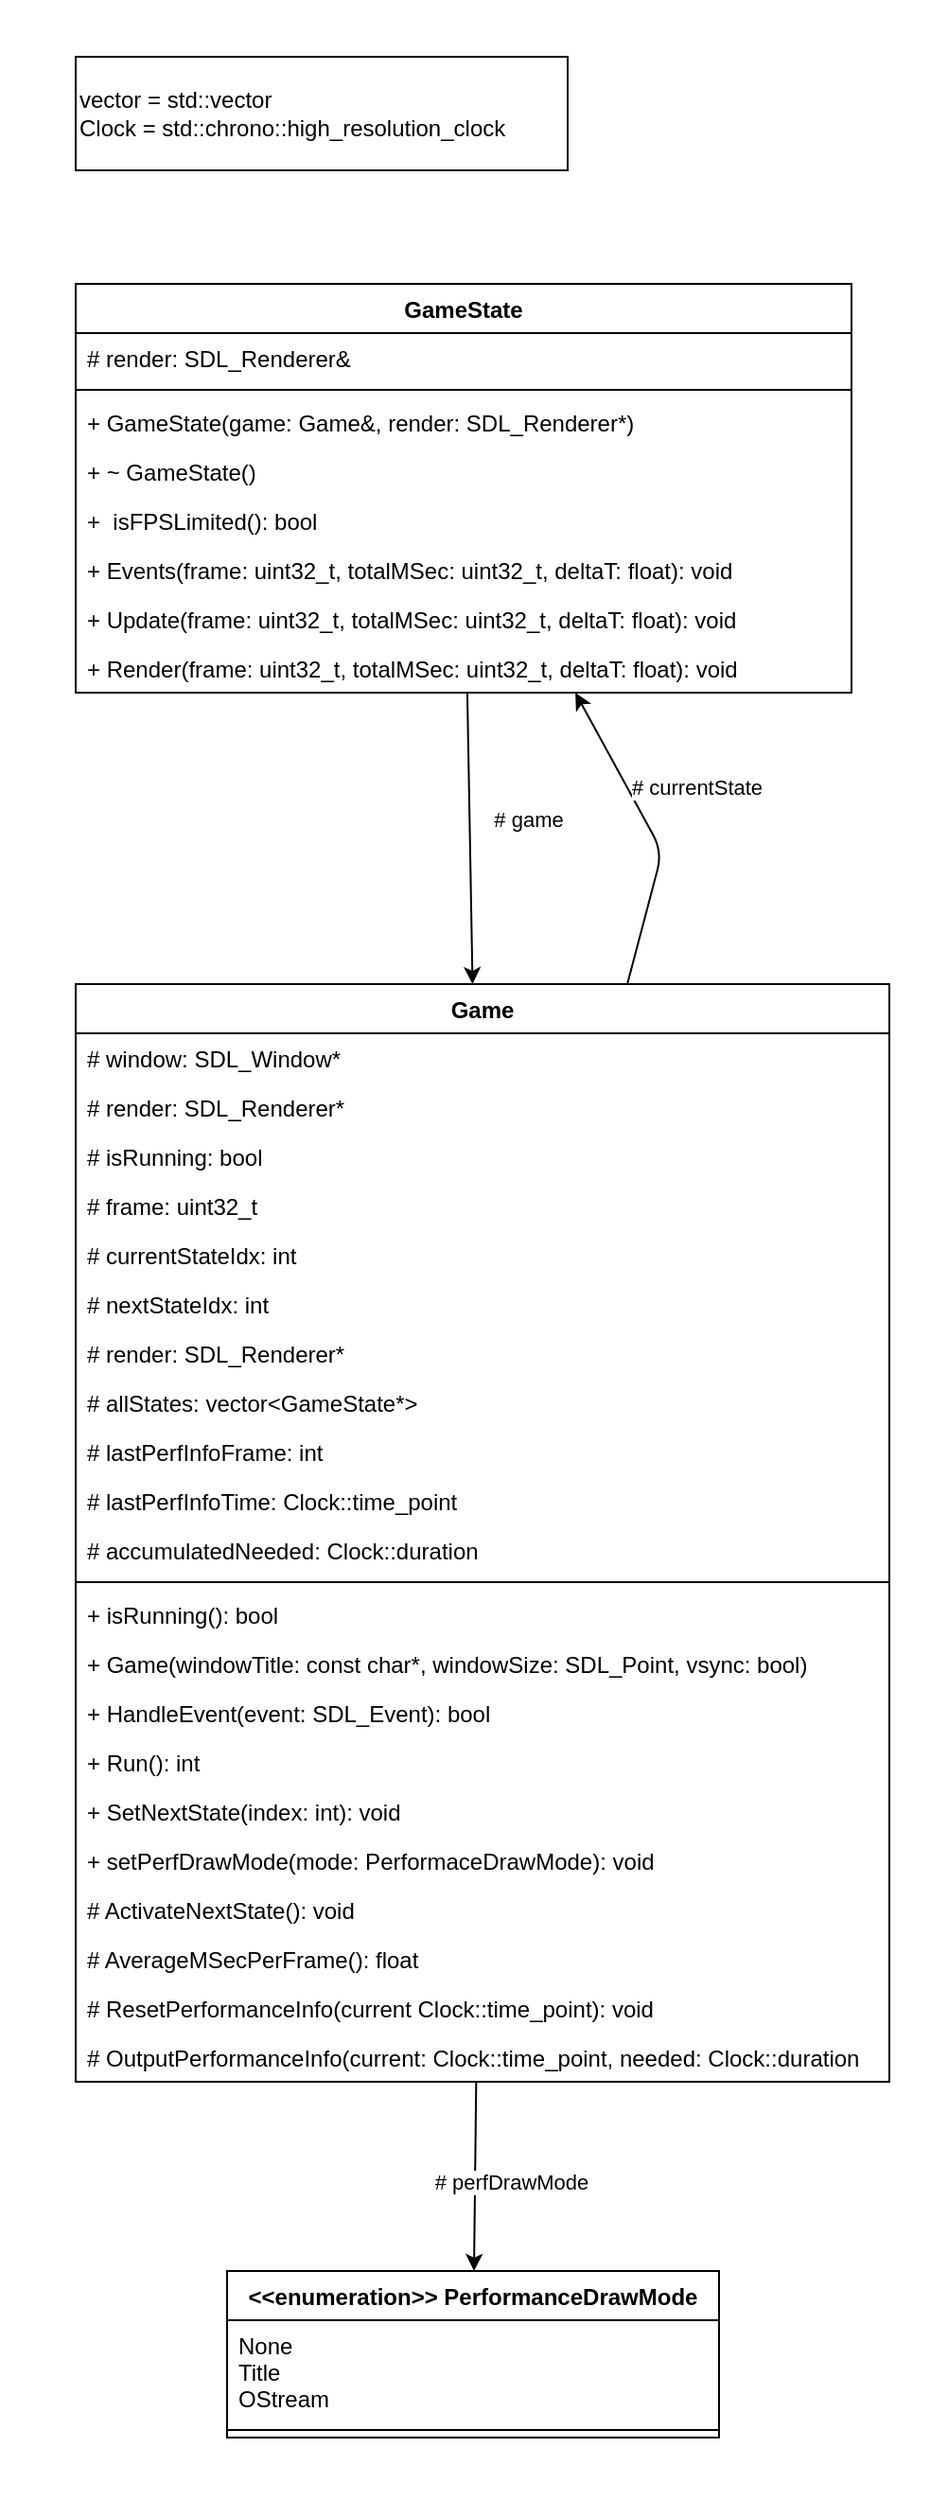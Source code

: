 <mxfile>
    <diagram id="UBITVOTv7EuB15pHwEIP" name="Page-1">
        <mxGraphModel dx="609" dy="1007" grid="1" gridSize="10" guides="1" tooltips="1" connect="1" arrows="1" fold="1" page="1" pageScale="1" pageWidth="3300" pageHeight="4681" math="0" shadow="0">
            <root>
                <mxCell id="0"/>
                <mxCell id="1" parent="0"/>
                <mxCell id="52" value="" style="rounded=0;whiteSpace=wrap;html=1;labelBackgroundColor=#FFFFFF;fillColor=default;gradientColor=none;strokeColor=none;" vertex="1" parent="1">
                    <mxGeometry x="140" y="250" width="500" height="1320" as="geometry"/>
                </mxCell>
                <mxCell id="24" value="# currentState" style="edgeStyle=none;html=1;" parent="1" source="2" target="6" edge="1">
                    <mxGeometry x="0.116" y="-32" relative="1" as="geometry">
                        <Array as="points">
                            <mxPoint x="490" y="700"/>
                        </Array>
                        <mxPoint as="offset"/>
                    </mxGeometry>
                </mxCell>
                <mxCell id="2" value="Game" style="swimlane;fontStyle=1;align=center;verticalAlign=top;childLayout=stackLayout;horizontal=1;startSize=26;horizontalStack=0;resizeParent=1;resizeParentMax=0;resizeLast=0;collapsible=1;marginBottom=0;" parent="1" vertex="1">
                    <mxGeometry x="180" y="770" width="430" height="580" as="geometry"/>
                </mxCell>
                <mxCell id="3" value="# window: SDL_Window*" style="text;strokeColor=none;fillColor=none;align=left;verticalAlign=top;spacingLeft=4;spacingRight=4;overflow=hidden;rotatable=0;points=[[0,0.5],[1,0.5]];portConstraint=eastwest;" parent="2" vertex="1">
                    <mxGeometry y="26" width="430" height="26" as="geometry"/>
                </mxCell>
                <mxCell id="18" value="# render: SDL_Renderer*" style="text;strokeColor=none;fillColor=none;align=left;verticalAlign=top;spacingLeft=4;spacingRight=4;overflow=hidden;rotatable=0;points=[[0,0.5],[1,0.5]];portConstraint=eastwest;" parent="2" vertex="1">
                    <mxGeometry y="52" width="430" height="26" as="geometry"/>
                </mxCell>
                <mxCell id="19" value="# isRunning: bool" style="text;strokeColor=none;fillColor=none;align=left;verticalAlign=top;spacingLeft=4;spacingRight=4;overflow=hidden;rotatable=0;points=[[0,0.5],[1,0.5]];portConstraint=eastwest;" parent="2" vertex="1">
                    <mxGeometry y="78" width="430" height="26" as="geometry"/>
                </mxCell>
                <mxCell id="20" value="# frame: uint32_t" style="text;strokeColor=none;fillColor=none;align=left;verticalAlign=top;spacingLeft=4;spacingRight=4;overflow=hidden;rotatable=0;points=[[0,0.5],[1,0.5]];portConstraint=eastwest;" parent="2" vertex="1">
                    <mxGeometry y="104" width="430" height="26" as="geometry"/>
                </mxCell>
                <mxCell id="21" value="# currentStateIdx: int" style="text;strokeColor=none;fillColor=none;align=left;verticalAlign=top;spacingLeft=4;spacingRight=4;overflow=hidden;rotatable=0;points=[[0,0.5],[1,0.5]];portConstraint=eastwest;" parent="2" vertex="1">
                    <mxGeometry y="130" width="430" height="26" as="geometry"/>
                </mxCell>
                <mxCell id="22" value="# nextStateIdx: int" style="text;strokeColor=none;fillColor=none;align=left;verticalAlign=top;spacingLeft=4;spacingRight=4;overflow=hidden;rotatable=0;points=[[0,0.5],[1,0.5]];portConstraint=eastwest;" parent="2" vertex="1">
                    <mxGeometry y="156" width="430" height="26" as="geometry"/>
                </mxCell>
                <mxCell id="23" value="# render: SDL_Renderer*" style="text;strokeColor=none;fillColor=none;align=left;verticalAlign=top;spacingLeft=4;spacingRight=4;overflow=hidden;rotatable=0;points=[[0,0.5],[1,0.5]];portConstraint=eastwest;" parent="2" vertex="1">
                    <mxGeometry y="182" width="430" height="26" as="geometry"/>
                </mxCell>
                <mxCell id="30" value="# allStates: vector&lt;GameState*&gt;" style="text;strokeColor=none;fillColor=none;align=left;verticalAlign=top;spacingLeft=4;spacingRight=4;overflow=hidden;rotatable=0;points=[[0,0.5],[1,0.5]];portConstraint=eastwest;" parent="2" vertex="1">
                    <mxGeometry y="208" width="430" height="26" as="geometry"/>
                </mxCell>
                <mxCell id="43" value="# lastPerfInfoFrame: int" style="text;strokeColor=none;fillColor=none;align=left;verticalAlign=top;spacingLeft=4;spacingRight=4;overflow=hidden;rotatable=0;points=[[0,0.5],[1,0.5]];portConstraint=eastwest;" parent="2" vertex="1">
                    <mxGeometry y="234" width="430" height="26" as="geometry"/>
                </mxCell>
                <mxCell id="44" value="# lastPerfInfoTime: Clock::time_point" style="text;strokeColor=none;fillColor=none;align=left;verticalAlign=top;spacingLeft=4;spacingRight=4;overflow=hidden;rotatable=0;points=[[0,0.5],[1,0.5]];portConstraint=eastwest;" parent="2" vertex="1">
                    <mxGeometry y="260" width="430" height="26" as="geometry"/>
                </mxCell>
                <mxCell id="45" value="# accumulatedNeeded: Clock::duration" style="text;strokeColor=none;fillColor=none;align=left;verticalAlign=top;spacingLeft=4;spacingRight=4;overflow=hidden;rotatable=0;points=[[0,0.5],[1,0.5]];portConstraint=eastwest;" parent="2" vertex="1">
                    <mxGeometry y="286" width="430" height="26" as="geometry"/>
                </mxCell>
                <mxCell id="4" value="" style="line;strokeWidth=1;fillColor=none;align=left;verticalAlign=middle;spacingTop=-1;spacingLeft=3;spacingRight=3;rotatable=0;labelPosition=right;points=[];portConstraint=eastwest;" parent="2" vertex="1">
                    <mxGeometry y="312" width="430" height="8" as="geometry"/>
                </mxCell>
                <mxCell id="5" value="+ isRunning(): bool" style="text;strokeColor=none;fillColor=none;align=left;verticalAlign=top;spacingLeft=4;spacingRight=4;overflow=hidden;rotatable=0;points=[[0,0.5],[1,0.5]];portConstraint=eastwest;" parent="2" vertex="1">
                    <mxGeometry y="320" width="430" height="26" as="geometry"/>
                </mxCell>
                <mxCell id="36" value="+ Game(windowTitle: const char*, windowSize: SDL_Point, vsync: bool)" style="text;strokeColor=none;fillColor=none;align=left;verticalAlign=top;spacingLeft=4;spacingRight=4;overflow=hidden;rotatable=0;points=[[0,0.5],[1,0.5]];portConstraint=eastwest;" parent="2" vertex="1">
                    <mxGeometry y="346" width="430" height="26" as="geometry"/>
                </mxCell>
                <mxCell id="32" value="+ HandleEvent(event: SDL_Event): bool" style="text;strokeColor=none;fillColor=none;align=left;verticalAlign=top;spacingLeft=4;spacingRight=4;overflow=hidden;rotatable=0;points=[[0,0.5],[1,0.5]];portConstraint=eastwest;" parent="2" vertex="1">
                    <mxGeometry y="372" width="430" height="26" as="geometry"/>
                </mxCell>
                <mxCell id="33" value="+ Run(): int" style="text;strokeColor=none;fillColor=none;align=left;verticalAlign=top;spacingLeft=4;spacingRight=4;overflow=hidden;rotatable=0;points=[[0,0.5],[1,0.5]];portConstraint=eastwest;" parent="2" vertex="1">
                    <mxGeometry y="398" width="430" height="26" as="geometry"/>
                </mxCell>
                <mxCell id="34" value="+ SetNextState(index: int): void" style="text;strokeColor=none;fillColor=none;align=left;verticalAlign=top;spacingLeft=4;spacingRight=4;overflow=hidden;rotatable=0;points=[[0,0.5],[1,0.5]];portConstraint=eastwest;" parent="2" vertex="1">
                    <mxGeometry y="424" width="430" height="26" as="geometry"/>
                </mxCell>
                <mxCell id="42" value="+ setPerfDrawMode(mode: PerformaceDrawMode): void" style="text;strokeColor=none;fillColor=none;align=left;verticalAlign=top;spacingLeft=4;spacingRight=4;overflow=hidden;rotatable=0;points=[[0,0.5],[1,0.5]];portConstraint=eastwest;" parent="2" vertex="1">
                    <mxGeometry y="450" width="430" height="26" as="geometry"/>
                </mxCell>
                <mxCell id="35" value="# ActivateNextState(): void" style="text;strokeColor=none;fillColor=none;align=left;verticalAlign=top;spacingLeft=4;spacingRight=4;overflow=hidden;rotatable=0;points=[[0,0.5],[1,0.5]];portConstraint=eastwest;" parent="2" vertex="1">
                    <mxGeometry y="476" width="430" height="26" as="geometry"/>
                </mxCell>
                <mxCell id="46" value="# AverageMSecPerFrame(): float" style="text;strokeColor=none;fillColor=none;align=left;verticalAlign=top;spacingLeft=4;spacingRight=4;overflow=hidden;rotatable=0;points=[[0,0.5],[1,0.5]];portConstraint=eastwest;" parent="2" vertex="1">
                    <mxGeometry y="502" width="430" height="26" as="geometry"/>
                </mxCell>
                <mxCell id="50" value="# ResetPerformanceInfo(current Clock::time_point): void" style="text;strokeColor=none;fillColor=none;align=left;verticalAlign=top;spacingLeft=4;spacingRight=4;overflow=hidden;rotatable=0;points=[[0,0.5],[1,0.5]];portConstraint=eastwest;" parent="2" vertex="1">
                    <mxGeometry y="528" width="430" height="26" as="geometry"/>
                </mxCell>
                <mxCell id="47" value="# OutputPerformanceInfo(current: Clock::time_point, needed: Clock::duration" style="text;strokeColor=none;fillColor=none;align=left;verticalAlign=top;spacingLeft=4;spacingRight=4;overflow=hidden;rotatable=0;points=[[0,0.5],[1,0.5]];portConstraint=eastwest;" parent="2" vertex="1">
                    <mxGeometry y="554" width="430" height="26" as="geometry"/>
                </mxCell>
                <mxCell id="11" style="edgeStyle=none;html=1;" parent="1" source="6" target="2" edge="1">
                    <mxGeometry relative="1" as="geometry"/>
                </mxCell>
                <mxCell id="12" value="# game" style="edgeLabel;html=1;align=center;verticalAlign=middle;resizable=0;points=[];" parent="11" vertex="1" connectable="0">
                    <mxGeometry x="-0.127" y="3" relative="1" as="geometry">
                        <mxPoint x="28" as="offset"/>
                    </mxGeometry>
                </mxCell>
                <mxCell id="6" value="GameState" style="swimlane;fontStyle=1;align=center;verticalAlign=top;childLayout=stackLayout;horizontal=1;startSize=26;horizontalStack=0;resizeParent=1;resizeParentMax=0;resizeLast=0;collapsible=1;marginBottom=0;gradientColor=none;" parent="1" vertex="1">
                    <mxGeometry x="180" y="400" width="410" height="216" as="geometry"/>
                </mxCell>
                <mxCell id="10" value="# render: SDL_Renderer&amp;" style="text;strokeColor=none;fillColor=none;align=left;verticalAlign=top;spacingLeft=4;spacingRight=4;overflow=hidden;rotatable=0;points=[[0,0.5],[1,0.5]];portConstraint=eastwest;" parent="6" vertex="1">
                    <mxGeometry y="26" width="410" height="26" as="geometry"/>
                </mxCell>
                <mxCell id="8" value="" style="line;strokeWidth=1;fillColor=none;align=left;verticalAlign=middle;spacingTop=-1;spacingLeft=3;spacingRight=3;rotatable=0;labelPosition=right;points=[];portConstraint=eastwest;" parent="6" vertex="1">
                    <mxGeometry y="52" width="410" height="8" as="geometry"/>
                </mxCell>
                <mxCell id="9" value="+ GameState(game: Game&amp;, render: SDL_Renderer*)" style="text;strokeColor=none;fillColor=none;align=left;verticalAlign=top;spacingLeft=4;spacingRight=4;overflow=hidden;rotatable=0;points=[[0,0.5],[1,0.5]];portConstraint=eastwest;" parent="6" vertex="1">
                    <mxGeometry y="60" width="410" height="26" as="geometry"/>
                </mxCell>
                <mxCell id="13" value="+ ~ GameState()" style="text;strokeColor=none;fillColor=none;align=left;verticalAlign=top;spacingLeft=4;spacingRight=4;overflow=hidden;rotatable=0;points=[[0,0.5],[1,0.5]];portConstraint=eastwest;" parent="6" vertex="1">
                    <mxGeometry y="86" width="410" height="26" as="geometry"/>
                </mxCell>
                <mxCell id="14" value="+  isFPSLimited(): bool" style="text;strokeColor=none;fillColor=none;align=left;verticalAlign=top;spacingLeft=4;spacingRight=4;overflow=hidden;rotatable=0;points=[[0,0.5],[1,0.5]];portConstraint=eastwest;" parent="6" vertex="1">
                    <mxGeometry y="112" width="410" height="26" as="geometry"/>
                </mxCell>
                <mxCell id="15" value="+ Events(frame: uint32_t, totalMSec: uint32_t, deltaT: float): void" style="text;strokeColor=none;fillColor=none;align=left;verticalAlign=top;spacingLeft=4;spacingRight=4;overflow=hidden;rotatable=0;points=[[0,0.5],[1,0.5]];portConstraint=eastwest;" parent="6" vertex="1">
                    <mxGeometry y="138" width="410" height="26" as="geometry"/>
                </mxCell>
                <mxCell id="16" value="+ Update(frame: uint32_t, totalMSec: uint32_t, deltaT: float): void" style="text;strokeColor=none;fillColor=none;align=left;verticalAlign=top;spacingLeft=4;spacingRight=4;overflow=hidden;rotatable=0;points=[[0,0.5],[1,0.5]];portConstraint=eastwest;" parent="6" vertex="1">
                    <mxGeometry y="164" width="410" height="26" as="geometry"/>
                </mxCell>
                <mxCell id="17" value="+ Render(frame: uint32_t, totalMSec: uint32_t, deltaT: float): void" style="text;strokeColor=none;fillColor=none;align=left;verticalAlign=top;spacingLeft=4;spacingRight=4;overflow=hidden;rotatable=0;points=[[0,0.5],[1,0.5]];portConstraint=eastwest;" parent="6" vertex="1">
                    <mxGeometry y="190" width="410" height="26" as="geometry"/>
                </mxCell>
                <mxCell id="37" value="&lt;&lt;enumeration&gt;&gt; PerformanceDrawMode" style="swimlane;fontStyle=1;align=center;verticalAlign=top;childLayout=stackLayout;horizontal=1;startSize=26;horizontalStack=0;resizeParent=1;resizeParentMax=0;resizeLast=0;collapsible=1;marginBottom=0;labelBackgroundColor=none;labelBorderColor=none;" parent="1" vertex="1">
                    <mxGeometry x="260" y="1450" width="260" height="88" as="geometry">
                        <mxRectangle x="680" y="840" width="270" height="50" as="alternateBounds"/>
                    </mxGeometry>
                </mxCell>
                <mxCell id="38" value="None&#10;Title&#10;OStream" style="text;strokeColor=none;fillColor=none;align=left;verticalAlign=top;spacingLeft=4;spacingRight=4;overflow=hidden;rotatable=0;points=[[0,0.5],[1,0.5]];portConstraint=eastwest;" parent="37" vertex="1">
                    <mxGeometry y="26" width="260" height="54" as="geometry"/>
                </mxCell>
                <mxCell id="39" value="" style="line;strokeWidth=1;fillColor=none;align=left;verticalAlign=middle;spacingTop=-1;spacingLeft=3;spacingRight=3;rotatable=0;labelPosition=right;points=[];portConstraint=eastwest;" parent="37" vertex="1">
                    <mxGeometry y="80" width="260" height="8" as="geometry"/>
                </mxCell>
                <mxCell id="41" value="# perfDrawMode" style="edgeStyle=none;html=1;" parent="1" source="2" target="37" edge="1">
                    <mxGeometry x="0.049" y="19" relative="1" as="geometry">
                        <mxPoint as="offset"/>
                    </mxGeometry>
                </mxCell>
                <mxCell id="49" value="vector = std::vector&lt;br&gt;Clock = std::chrono::high_resolution_clock" style="rounded=0;whiteSpace=wrap;html=1;labelBackgroundColor=none;labelBorderColor=none;align=left;" parent="1" vertex="1">
                    <mxGeometry x="180" y="280" width="260" height="60" as="geometry"/>
                </mxCell>
            </root>
        </mxGraphModel>
    </diagram>
</mxfile>